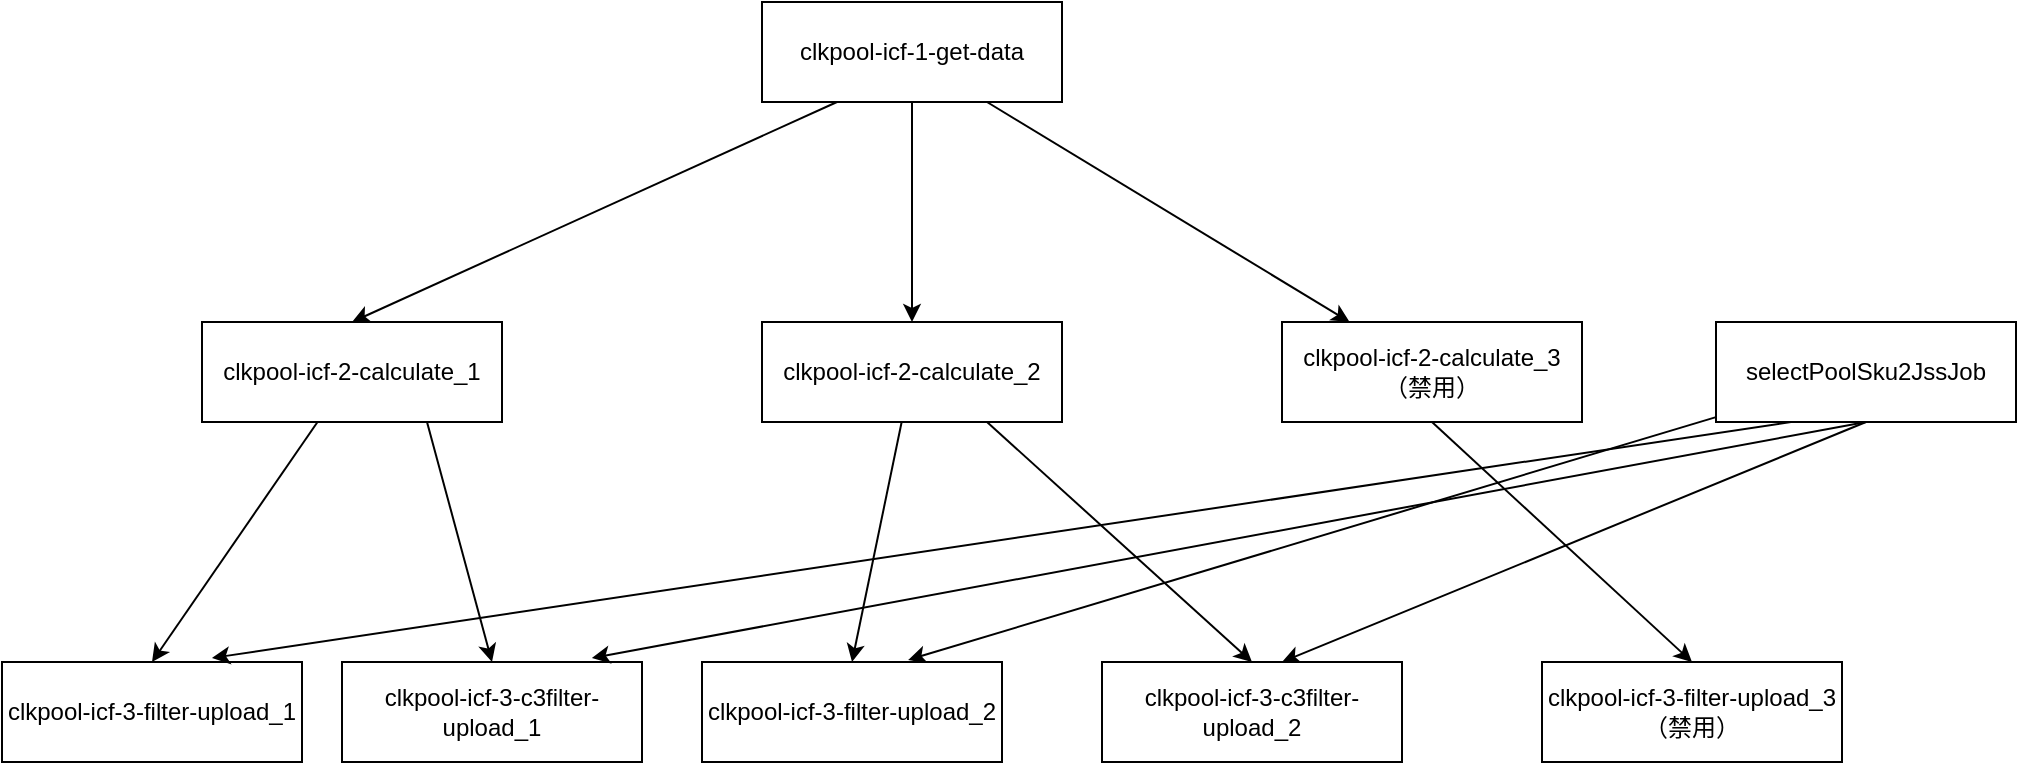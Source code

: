 <mxfile version="20.3.1" type="github">
  <diagram id="pBT2CB8r8I2t-ZYhLlkf" name="第 1 页">
    <mxGraphModel dx="2047" dy="741" grid="1" gridSize="10" guides="1" tooltips="1" connect="1" arrows="1" fold="1" page="1" pageScale="1" pageWidth="827" pageHeight="1169" math="0" shadow="0">
      <root>
        <mxCell id="0" />
        <mxCell id="1" parent="0" />
        <mxCell id="ZZRsPUV1tWeSpyz7VWPF-5" style="rounded=0;orthogonalLoop=1;jettySize=auto;html=1;entryX=0.5;entryY=0;entryDx=0;entryDy=0;exitX=0.25;exitY=1;exitDx=0;exitDy=0;" edge="1" parent="1" source="ZZRsPUV1tWeSpyz7VWPF-1" target="ZZRsPUV1tWeSpyz7VWPF-2">
          <mxGeometry relative="1" as="geometry" />
        </mxCell>
        <mxCell id="ZZRsPUV1tWeSpyz7VWPF-7" style="rounded=0;orthogonalLoop=1;jettySize=auto;html=1;entryX=0.5;entryY=0;entryDx=0;entryDy=0;" edge="1" parent="1" source="ZZRsPUV1tWeSpyz7VWPF-1" target="ZZRsPUV1tWeSpyz7VWPF-3">
          <mxGeometry relative="1" as="geometry" />
        </mxCell>
        <mxCell id="ZZRsPUV1tWeSpyz7VWPF-8" style="rounded=0;orthogonalLoop=1;jettySize=auto;html=1;exitX=0.75;exitY=1;exitDx=0;exitDy=0;" edge="1" parent="1" source="ZZRsPUV1tWeSpyz7VWPF-1" target="ZZRsPUV1tWeSpyz7VWPF-4">
          <mxGeometry relative="1" as="geometry" />
        </mxCell>
        <mxCell id="ZZRsPUV1tWeSpyz7VWPF-1" value="clkpool-icf-1-get-data" style="rounded=0;whiteSpace=wrap;html=1;" vertex="1" parent="1">
          <mxGeometry x="130" y="120" width="150" height="50" as="geometry" />
        </mxCell>
        <mxCell id="ZZRsPUV1tWeSpyz7VWPF-11" style="edgeStyle=none;rounded=0;orthogonalLoop=1;jettySize=auto;html=1;entryX=0.5;entryY=0;entryDx=0;entryDy=0;" edge="1" parent="1" source="ZZRsPUV1tWeSpyz7VWPF-2" target="ZZRsPUV1tWeSpyz7VWPF-9">
          <mxGeometry relative="1" as="geometry" />
        </mxCell>
        <mxCell id="ZZRsPUV1tWeSpyz7VWPF-15" style="edgeStyle=none;rounded=0;orthogonalLoop=1;jettySize=auto;html=1;exitX=0.75;exitY=1;exitDx=0;exitDy=0;entryX=0.5;entryY=0;entryDx=0;entryDy=0;" edge="1" parent="1" source="ZZRsPUV1tWeSpyz7VWPF-2" target="ZZRsPUV1tWeSpyz7VWPF-10">
          <mxGeometry relative="1" as="geometry" />
        </mxCell>
        <mxCell id="ZZRsPUV1tWeSpyz7VWPF-2" value="clkpool-icf-2-calculate_1" style="rounded=0;whiteSpace=wrap;html=1;" vertex="1" parent="1">
          <mxGeometry x="-150" y="280" width="150" height="50" as="geometry" />
        </mxCell>
        <mxCell id="ZZRsPUV1tWeSpyz7VWPF-25" style="edgeStyle=none;rounded=0;orthogonalLoop=1;jettySize=auto;html=1;entryX=0.5;entryY=0;entryDx=0;entryDy=0;" edge="1" parent="1" source="ZZRsPUV1tWeSpyz7VWPF-3" target="ZZRsPUV1tWeSpyz7VWPF-23">
          <mxGeometry relative="1" as="geometry" />
        </mxCell>
        <mxCell id="ZZRsPUV1tWeSpyz7VWPF-26" style="edgeStyle=none;rounded=0;orthogonalLoop=1;jettySize=auto;html=1;exitX=0.75;exitY=1;exitDx=0;exitDy=0;entryX=0.5;entryY=0;entryDx=0;entryDy=0;" edge="1" parent="1" source="ZZRsPUV1tWeSpyz7VWPF-3" target="ZZRsPUV1tWeSpyz7VWPF-24">
          <mxGeometry relative="1" as="geometry" />
        </mxCell>
        <mxCell id="ZZRsPUV1tWeSpyz7VWPF-3" value="clkpool-icf-2-calculate_2" style="rounded=0;whiteSpace=wrap;html=1;" vertex="1" parent="1">
          <mxGeometry x="130" y="280" width="150" height="50" as="geometry" />
        </mxCell>
        <mxCell id="ZZRsPUV1tWeSpyz7VWPF-31" style="edgeStyle=none;rounded=0;orthogonalLoop=1;jettySize=auto;html=1;exitX=0.5;exitY=1;exitDx=0;exitDy=0;entryX=0.5;entryY=0;entryDx=0;entryDy=0;" edge="1" parent="1" source="ZZRsPUV1tWeSpyz7VWPF-4" target="ZZRsPUV1tWeSpyz7VWPF-30">
          <mxGeometry relative="1" as="geometry" />
        </mxCell>
        <mxCell id="ZZRsPUV1tWeSpyz7VWPF-4" value="clkpool-icf-2-calculate_3&lt;br&gt;（禁用）" style="rounded=0;whiteSpace=wrap;html=1;" vertex="1" parent="1">
          <mxGeometry x="390" y="280" width="150" height="50" as="geometry" />
        </mxCell>
        <mxCell id="ZZRsPUV1tWeSpyz7VWPF-9" value="clkpool-icf-3-filter-upload_1" style="rounded=0;whiteSpace=wrap;html=1;" vertex="1" parent="1">
          <mxGeometry x="-250" y="450" width="150" height="50" as="geometry" />
        </mxCell>
        <mxCell id="ZZRsPUV1tWeSpyz7VWPF-10" value="clkpool-icf-3-c3filter-upload_1" style="rounded=0;whiteSpace=wrap;html=1;" vertex="1" parent="1">
          <mxGeometry x="-80" y="450" width="150" height="50" as="geometry" />
        </mxCell>
        <mxCell id="ZZRsPUV1tWeSpyz7VWPF-21" style="edgeStyle=none;rounded=0;orthogonalLoop=1;jettySize=auto;html=1;exitX=0.5;exitY=1;exitDx=0;exitDy=0;entryX=0.833;entryY=-0.04;entryDx=0;entryDy=0;entryPerimeter=0;" edge="1" parent="1" source="ZZRsPUV1tWeSpyz7VWPF-19" target="ZZRsPUV1tWeSpyz7VWPF-10">
          <mxGeometry relative="1" as="geometry" />
        </mxCell>
        <mxCell id="ZZRsPUV1tWeSpyz7VWPF-22" style="edgeStyle=none;rounded=0;orthogonalLoop=1;jettySize=auto;html=1;exitX=0.25;exitY=1;exitDx=0;exitDy=0;entryX=0.7;entryY=-0.04;entryDx=0;entryDy=0;entryPerimeter=0;" edge="1" parent="1" source="ZZRsPUV1tWeSpyz7VWPF-19" target="ZZRsPUV1tWeSpyz7VWPF-9">
          <mxGeometry relative="1" as="geometry" />
        </mxCell>
        <mxCell id="ZZRsPUV1tWeSpyz7VWPF-27" style="edgeStyle=none;rounded=0;orthogonalLoop=1;jettySize=auto;html=1;entryX=0.6;entryY=0;entryDx=0;entryDy=0;entryPerimeter=0;exitX=0.5;exitY=1;exitDx=0;exitDy=0;" edge="1" parent="1" source="ZZRsPUV1tWeSpyz7VWPF-19" target="ZZRsPUV1tWeSpyz7VWPF-24">
          <mxGeometry relative="1" as="geometry" />
        </mxCell>
        <mxCell id="ZZRsPUV1tWeSpyz7VWPF-28" style="edgeStyle=none;rounded=0;orthogonalLoop=1;jettySize=auto;html=1;entryX=0.687;entryY=-0.02;entryDx=0;entryDy=0;entryPerimeter=0;" edge="1" parent="1" source="ZZRsPUV1tWeSpyz7VWPF-19" target="ZZRsPUV1tWeSpyz7VWPF-23">
          <mxGeometry relative="1" as="geometry" />
        </mxCell>
        <mxCell id="ZZRsPUV1tWeSpyz7VWPF-19" value="selectPoolSku2JssJob" style="rounded=0;whiteSpace=wrap;html=1;" vertex="1" parent="1">
          <mxGeometry x="607" y="280" width="150" height="50" as="geometry" />
        </mxCell>
        <mxCell id="ZZRsPUV1tWeSpyz7VWPF-23" value="clkpool-icf-3-filter-upload_2" style="rounded=0;whiteSpace=wrap;html=1;" vertex="1" parent="1">
          <mxGeometry x="100" y="450" width="150" height="50" as="geometry" />
        </mxCell>
        <mxCell id="ZZRsPUV1tWeSpyz7VWPF-24" value="clkpool-icf-3-c3filter-upload_2" style="rounded=0;whiteSpace=wrap;html=1;" vertex="1" parent="1">
          <mxGeometry x="300" y="450" width="150" height="50" as="geometry" />
        </mxCell>
        <mxCell id="ZZRsPUV1tWeSpyz7VWPF-30" value="clkpool-icf-3-filter-upload_3&lt;br&gt;（禁用）" style="rounded=0;whiteSpace=wrap;html=1;" vertex="1" parent="1">
          <mxGeometry x="520" y="450" width="150" height="50" as="geometry" />
        </mxCell>
      </root>
    </mxGraphModel>
  </diagram>
</mxfile>
